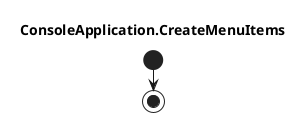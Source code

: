 @startuml ConsoleApplication.CreateMenuItems
title ConsoleApplication.CreateMenuItems
start
stop
@enduml
